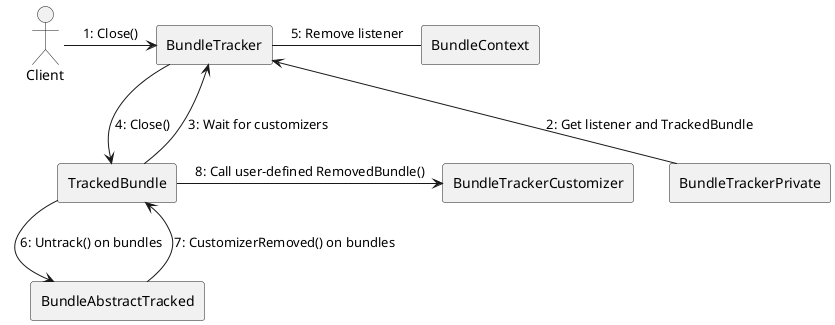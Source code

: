 @startuml close_diagram
:Client: as Client

rectangle "BundleTracker" as BT
rectangle "BundleTrackerPrivate" as BTP
rectangle "TrackedBundle" as TB
rectangle "BundleContext" as BC
rectangle "BundleAbstractTracked" as BAT
rectangle "BundleTrackerCustomizer" as BTC

Client -> BT : 1: Close()
BT <-d- BTP : 2: Get listener and TrackedBundle
BT <-d- TB : 3: Wait for customizers
BT -> TB : 4: Close()
BT - BC : 5: Remove listener

TB -d-> BAT : 6: Untrack() on bundles
BAT -> TB : 7: CustomizerRemoved() on bundles
TB -> BTC : 8: Call user-defined RemovedBundle()

@enduml
